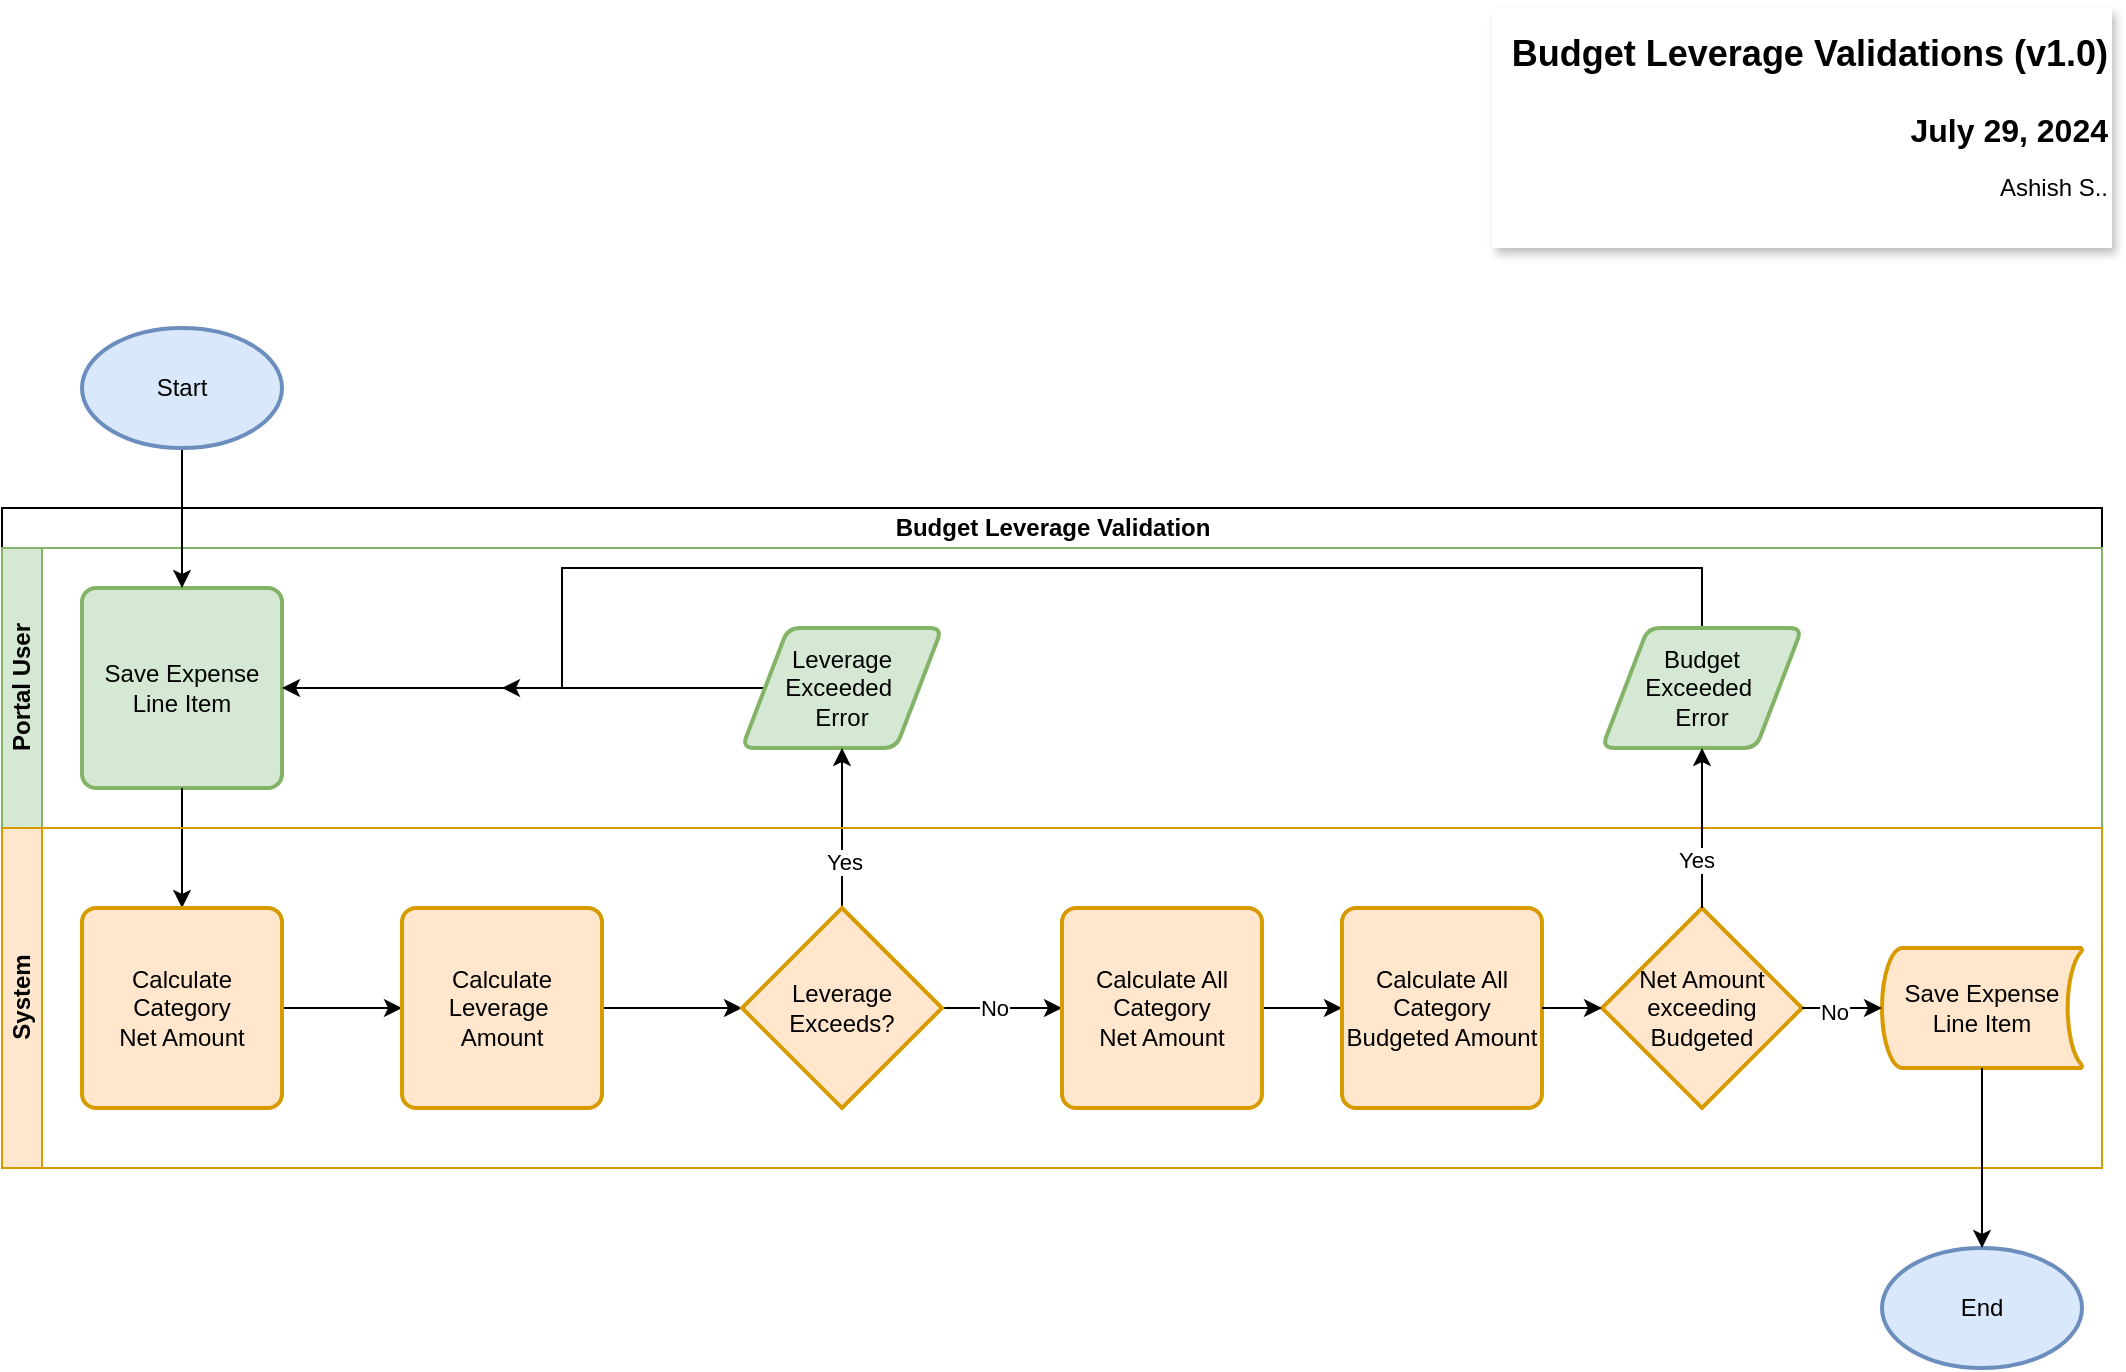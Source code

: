 <mxfile version="24.7.6">
  <diagram name="Budget Leverage Validation" id="o9E_ZcO-ohn3PBuyGAxh">
    <mxGraphModel dx="1323" dy="1593" grid="1" gridSize="10" guides="1" tooltips="1" connect="1" arrows="1" fold="1" page="1" pageScale="1" pageWidth="1100" pageHeight="850" math="0" shadow="0">
      <root>
        <mxCell id="0" />
        <mxCell id="1" parent="0" />
        <mxCell id="ixr9dchUkaIZIX6Q99a1-18" value="Budget Leverage Validation" style="swimlane;childLayout=stackLayout;resizeParent=1;resizeParentMax=0;horizontal=1;startSize=20;horizontalStack=0;html=1;" parent="1" vertex="1">
          <mxGeometry x="25" y="-590" width="1050" height="330" as="geometry" />
        </mxCell>
        <mxCell id="ixr9dchUkaIZIX6Q99a1-19" value="Portal User" style="swimlane;startSize=20;horizontal=0;html=1;fillColor=#d5e8d4;strokeColor=#82b366;" parent="ixr9dchUkaIZIX6Q99a1-18" vertex="1">
          <mxGeometry y="20" width="1050" height="140" as="geometry" />
        </mxCell>
        <mxCell id="ixr9dchUkaIZIX6Q99a1-24" value="Save Expense Line Item" style="rounded=1;whiteSpace=wrap;html=1;absoluteArcSize=1;arcSize=14;strokeWidth=2;fillColor=#d5e8d4;strokeColor=#82b366;" parent="ixr9dchUkaIZIX6Q99a1-19" vertex="1">
          <mxGeometry x="40" y="20" width="100" height="100" as="geometry" />
        </mxCell>
        <mxCell id="ixr9dchUkaIZIX6Q99a1-49" style="edgeStyle=orthogonalEdgeStyle;rounded=0;orthogonalLoop=1;jettySize=auto;html=1;exitX=0;exitY=0.5;exitDx=0;exitDy=0;entryX=1;entryY=0.5;entryDx=0;entryDy=0;" parent="ixr9dchUkaIZIX6Q99a1-19" source="ixr9dchUkaIZIX6Q99a1-29" target="ixr9dchUkaIZIX6Q99a1-24" edge="1">
          <mxGeometry relative="1" as="geometry">
            <mxPoint x="150" y="69.571" as="targetPoint" />
          </mxGeometry>
        </mxCell>
        <mxCell id="ixr9dchUkaIZIX6Q99a1-29" value="Leverage Exceeded&amp;nbsp;&lt;div&gt;Error&lt;/div&gt;" style="shape=parallelogram;html=1;strokeWidth=2;perimeter=parallelogramPerimeter;whiteSpace=wrap;rounded=1;arcSize=12;size=0.23;fillColor=#d5e8d4;strokeColor=#82b366;" parent="ixr9dchUkaIZIX6Q99a1-19" vertex="1">
          <mxGeometry x="370" y="40" width="100" height="60" as="geometry" />
        </mxCell>
        <mxCell id="ixr9dchUkaIZIX6Q99a1-53" style="edgeStyle=none;rounded=0;orthogonalLoop=1;jettySize=auto;html=1;exitX=0.5;exitY=0;exitDx=0;exitDy=0;" parent="ixr9dchUkaIZIX6Q99a1-19" source="ixr9dchUkaIZIX6Q99a1-32" edge="1">
          <mxGeometry relative="1" as="geometry">
            <mxPoint x="250" y="70" as="targetPoint" />
            <Array as="points">
              <mxPoint x="850" y="10" />
              <mxPoint x="280" y="10" />
              <mxPoint x="280" y="70" />
            </Array>
          </mxGeometry>
        </mxCell>
        <mxCell id="ixr9dchUkaIZIX6Q99a1-32" value="Budget Exceeded&amp;nbsp;&lt;div&gt;Error&lt;/div&gt;" style="shape=parallelogram;html=1;strokeWidth=2;perimeter=parallelogramPerimeter;whiteSpace=wrap;rounded=1;arcSize=12;size=0.23;fillColor=#d5e8d4;strokeColor=#82b366;" parent="ixr9dchUkaIZIX6Q99a1-19" vertex="1">
          <mxGeometry x="800" y="40" width="100" height="60" as="geometry" />
        </mxCell>
        <mxCell id="ixr9dchUkaIZIX6Q99a1-36" value="" style="edgeStyle=orthogonalEdgeStyle;rounded=0;orthogonalLoop=1;jettySize=auto;html=1;" parent="ixr9dchUkaIZIX6Q99a1-18" source="ixr9dchUkaIZIX6Q99a1-24" target="ixr9dchUkaIZIX6Q99a1-25" edge="1">
          <mxGeometry relative="1" as="geometry" />
        </mxCell>
        <mxCell id="ixr9dchUkaIZIX6Q99a1-40" style="edgeStyle=orthogonalEdgeStyle;rounded=0;orthogonalLoop=1;jettySize=auto;html=1;exitX=0.5;exitY=0;exitDx=0;exitDy=0;exitPerimeter=0;entryX=0.5;entryY=1;entryDx=0;entryDy=0;" parent="ixr9dchUkaIZIX6Q99a1-18" source="ixr9dchUkaIZIX6Q99a1-28" target="ixr9dchUkaIZIX6Q99a1-29" edge="1">
          <mxGeometry relative="1" as="geometry" />
        </mxCell>
        <mxCell id="ixr9dchUkaIZIX6Q99a1-45" value="Yes" style="edgeLabel;html=1;align=center;verticalAlign=middle;resizable=0;points=[];" parent="ixr9dchUkaIZIX6Q99a1-40" vertex="1" connectable="0">
          <mxGeometry x="-0.43" y="-1" relative="1" as="geometry">
            <mxPoint as="offset" />
          </mxGeometry>
        </mxCell>
        <mxCell id="ixr9dchUkaIZIX6Q99a1-20" value="System" style="swimlane;startSize=20;horizontal=0;html=1;fillColor=#ffe6cc;strokeColor=#d79b00;" parent="ixr9dchUkaIZIX6Q99a1-18" vertex="1">
          <mxGeometry y="160" width="1050" height="170" as="geometry" />
        </mxCell>
        <mxCell id="ixr9dchUkaIZIX6Q99a1-37" value="" style="edgeStyle=orthogonalEdgeStyle;rounded=0;orthogonalLoop=1;jettySize=auto;html=1;" parent="ixr9dchUkaIZIX6Q99a1-20" source="ixr9dchUkaIZIX6Q99a1-25" target="ixr9dchUkaIZIX6Q99a1-27" edge="1">
          <mxGeometry relative="1" as="geometry" />
        </mxCell>
        <UserObject label="Calculate Category&lt;div&gt;Net Amount&lt;/div&gt;" tooltip="Current Category Net Amount + (Difference of Prior Current Period Entered Amount - New Current Period Entered Amount)" id="ixr9dchUkaIZIX6Q99a1-25">
          <mxCell style="rounded=1;whiteSpace=wrap;html=1;absoluteArcSize=1;arcSize=14;strokeWidth=2;fillColor=#ffe6cc;strokeColor=#d79b00;" parent="ixr9dchUkaIZIX6Q99a1-20" vertex="1">
            <mxGeometry x="40" y="40" width="100" height="100" as="geometry" />
          </mxCell>
        </UserObject>
        <mxCell id="ixr9dchUkaIZIX6Q99a1-38" value="" style="edgeStyle=orthogonalEdgeStyle;rounded=0;orthogonalLoop=1;jettySize=auto;html=1;" parent="ixr9dchUkaIZIX6Q99a1-20" source="ixr9dchUkaIZIX6Q99a1-27" target="ixr9dchUkaIZIX6Q99a1-28" edge="1">
          <mxGeometry relative="1" as="geometry" />
        </mxCell>
        <mxCell id="ixr9dchUkaIZIX6Q99a1-27" value="Calculate Leverage&amp;nbsp;&lt;div&gt;Amount&lt;/div&gt;" style="rounded=1;whiteSpace=wrap;html=1;absoluteArcSize=1;arcSize=14;strokeWidth=2;fillColor=#ffe6cc;strokeColor=#d79b00;" parent="ixr9dchUkaIZIX6Q99a1-20" vertex="1">
          <mxGeometry x="200" y="40" width="100" height="100" as="geometry" />
        </mxCell>
        <mxCell id="ixr9dchUkaIZIX6Q99a1-39" value="" style="edgeStyle=orthogonalEdgeStyle;rounded=0;orthogonalLoop=1;jettySize=auto;html=1;" parent="ixr9dchUkaIZIX6Q99a1-20" source="ixr9dchUkaIZIX6Q99a1-28" target="ixr9dchUkaIZIX6Q99a1-30" edge="1">
          <mxGeometry relative="1" as="geometry" />
        </mxCell>
        <mxCell id="ixr9dchUkaIZIX6Q99a1-46" value="No" style="edgeLabel;html=1;align=center;verticalAlign=middle;resizable=0;points=[];" parent="ixr9dchUkaIZIX6Q99a1-39" vertex="1" connectable="0">
          <mxGeometry x="-0.149" relative="1" as="geometry">
            <mxPoint as="offset" />
          </mxGeometry>
        </mxCell>
        <mxCell id="ixr9dchUkaIZIX6Q99a1-28" value="Leverage Exceeds?" style="strokeWidth=2;html=1;shape=mxgraph.flowchart.decision;whiteSpace=wrap;fillColor=#ffe6cc;strokeColor=#d79b00;" parent="ixr9dchUkaIZIX6Q99a1-20" vertex="1">
          <mxGeometry x="370" y="40" width="100" height="100" as="geometry" />
        </mxCell>
        <mxCell id="ixr9dchUkaIZIX6Q99a1-41" style="edgeStyle=orthogonalEdgeStyle;rounded=0;orthogonalLoop=1;jettySize=auto;html=1;exitX=1;exitY=0.5;exitDx=0;exitDy=0;entryX=0;entryY=0.5;entryDx=0;entryDy=0;" parent="ixr9dchUkaIZIX6Q99a1-20" source="ixr9dchUkaIZIX6Q99a1-30" target="ixr9dchUkaIZIX6Q99a1-31" edge="1">
          <mxGeometry relative="1" as="geometry" />
        </mxCell>
        <UserObject label="Calculate All Category&lt;div&gt;Net Amount&lt;/div&gt;" tooltip="Sum of all categories Net Amount + (Difference of Prior Current Period Entered Amount - New Current Period Entered Amount)" id="ixr9dchUkaIZIX6Q99a1-30">
          <mxCell style="rounded=1;whiteSpace=wrap;html=1;absoluteArcSize=1;arcSize=14;strokeWidth=2;fillColor=#ffe6cc;strokeColor=#d79b00;" parent="ixr9dchUkaIZIX6Q99a1-20" vertex="1">
            <mxGeometry x="530" y="40" width="100" height="100" as="geometry" />
          </mxCell>
        </UserObject>
        <UserObject label="Calculate All Category&lt;div&gt;Budgeted Amount&lt;/div&gt;" tooltip="Sum of all Budgeted Amount from Each categories" id="ixr9dchUkaIZIX6Q99a1-31">
          <mxCell style="rounded=1;whiteSpace=wrap;html=1;absoluteArcSize=1;arcSize=14;strokeWidth=2;fillColor=#ffe6cc;strokeColor=#d79b00;" parent="ixr9dchUkaIZIX6Q99a1-20" vertex="1">
            <mxGeometry x="670" y="40" width="100" height="100" as="geometry" />
          </mxCell>
        </UserObject>
        <mxCell id="ixr9dchUkaIZIX6Q99a1-34" value="Save Expense&lt;div&gt;Line Item&lt;/div&gt;" style="strokeWidth=2;html=1;shape=mxgraph.flowchart.stored_data;whiteSpace=wrap;fillColor=#ffe6cc;strokeColor=#d79b00;" parent="ixr9dchUkaIZIX6Q99a1-20" vertex="1">
          <mxGeometry x="940" y="60" width="100" height="60" as="geometry" />
        </mxCell>
        <UserObject label="Net Amount&lt;div&gt;exceeding&lt;/div&gt;&lt;div&gt;Budgeted&lt;/div&gt;" tooltip="If new net amount of all categies &gt; total budgeted amount of all the categories" id="ixr9dchUkaIZIX6Q99a1-56">
          <mxCell style="strokeWidth=2;html=1;shape=mxgraph.flowchart.decision;whiteSpace=wrap;fillColor=#ffe6cc;strokeColor=#d79b00;" parent="ixr9dchUkaIZIX6Q99a1-20" vertex="1">
            <mxGeometry x="800" y="40" width="100" height="100" as="geometry" />
          </mxCell>
        </UserObject>
        <mxCell id="ixr9dchUkaIZIX6Q99a1-57" style="edgeStyle=none;rounded=0;orthogonalLoop=1;jettySize=auto;html=1;exitX=1;exitY=0.5;exitDx=0;exitDy=0;exitPerimeter=0;entryX=0;entryY=0.5;entryDx=0;entryDy=0;entryPerimeter=0;" parent="ixr9dchUkaIZIX6Q99a1-20" source="ixr9dchUkaIZIX6Q99a1-56" target="ixr9dchUkaIZIX6Q99a1-34" edge="1">
          <mxGeometry relative="1" as="geometry" />
        </mxCell>
        <mxCell id="ixr9dchUkaIZIX6Q99a1-63" value="No" style="edgeLabel;html=1;align=center;verticalAlign=middle;resizable=0;points=[];" parent="ixr9dchUkaIZIX6Q99a1-57" vertex="1" connectable="0">
          <mxGeometry x="-0.2" y="-2" relative="1" as="geometry">
            <mxPoint as="offset" />
          </mxGeometry>
        </mxCell>
        <mxCell id="ixr9dchUkaIZIX6Q99a1-58" style="edgeStyle=none;rounded=0;orthogonalLoop=1;jettySize=auto;html=1;exitX=1;exitY=0.5;exitDx=0;exitDy=0;entryX=0;entryY=0.5;entryDx=0;entryDy=0;entryPerimeter=0;" parent="ixr9dchUkaIZIX6Q99a1-20" source="ixr9dchUkaIZIX6Q99a1-31" target="ixr9dchUkaIZIX6Q99a1-56" edge="1">
          <mxGeometry relative="1" as="geometry" />
        </mxCell>
        <mxCell id="ixr9dchUkaIZIX6Q99a1-59" value="" style="edgeStyle=none;rounded=0;orthogonalLoop=1;jettySize=auto;html=1;" parent="ixr9dchUkaIZIX6Q99a1-18" source="ixr9dchUkaIZIX6Q99a1-56" target="ixr9dchUkaIZIX6Q99a1-32" edge="1">
          <mxGeometry relative="1" as="geometry" />
        </mxCell>
        <mxCell id="ixr9dchUkaIZIX6Q99a1-61" value="Yes" style="edgeLabel;html=1;align=center;verticalAlign=middle;resizable=0;points=[];" parent="ixr9dchUkaIZIX6Q99a1-59" vertex="1" connectable="0">
          <mxGeometry x="-0.37" y="3" relative="1" as="geometry">
            <mxPoint y="1" as="offset" />
          </mxGeometry>
        </mxCell>
        <mxCell id="ixr9dchUkaIZIX6Q99a1-35" style="edgeStyle=orthogonalEdgeStyle;rounded=0;orthogonalLoop=1;jettySize=auto;html=1;exitX=0.5;exitY=1;exitDx=0;exitDy=0;exitPerimeter=0;entryX=0.5;entryY=0;entryDx=0;entryDy=0;" parent="1" source="ixr9dchUkaIZIX6Q99a1-23" target="ixr9dchUkaIZIX6Q99a1-24" edge="1">
          <mxGeometry relative="1" as="geometry" />
        </mxCell>
        <mxCell id="ixr9dchUkaIZIX6Q99a1-23" value="Start" style="strokeWidth=2;html=1;shape=mxgraph.flowchart.start_1;whiteSpace=wrap;fillColor=#dae8fc;strokeColor=#6c8ebf;" parent="1" vertex="1">
          <mxGeometry x="65" y="-680" width="100" height="60" as="geometry" />
        </mxCell>
        <mxCell id="ixr9dchUkaIZIX6Q99a1-33" value="End" style="strokeWidth=2;html=1;shape=mxgraph.flowchart.start_1;whiteSpace=wrap;fillColor=#dae8fc;strokeColor=#6c8ebf;" parent="1" vertex="1">
          <mxGeometry x="965" y="-220" width="100" height="60" as="geometry" />
        </mxCell>
        <mxCell id="ixr9dchUkaIZIX6Q99a1-44" value="" style="edgeStyle=orthogonalEdgeStyle;rounded=0;orthogonalLoop=1;jettySize=auto;html=1;" parent="1" source="ixr9dchUkaIZIX6Q99a1-34" target="ixr9dchUkaIZIX6Q99a1-33" edge="1">
          <mxGeometry relative="1" as="geometry" />
        </mxCell>
        <mxCell id="DEt8aINm2b47QELowEMx-1" value="&lt;h1 style=&quot;margin-top: 0px;&quot;&gt;&lt;span style=&quot;&quot;&gt;&lt;b style=&quot;font-size: 18px; text-wrap: nowrap;&quot;&gt;Budget Leverage Validations (v1.0)&lt;/b&gt;&lt;br&gt;&lt;/span&gt;&lt;/h1&gt;&lt;p style=&quot;&quot;&gt;&lt;b style=&quot;text-wrap: nowrap; font-size: medium;&quot;&gt;July 29, 2024&lt;/b&gt;&lt;/p&gt;&lt;p style=&quot;&quot;&gt;&lt;span style=&quot;&quot;&gt;Ashish S..&lt;/span&gt;&lt;/p&gt;" style="text;html=1;whiteSpace=wrap;overflow=hidden;rounded=0;align=right;labelBackgroundColor=none;textShadow=0;labelBorderColor=none;fillColor=default;gradientColor=none;strokeColor=none;glass=0;shadow=1;" vertex="1" parent="1">
          <mxGeometry x="770" y="-840" width="310" height="120" as="geometry" />
        </mxCell>
      </root>
    </mxGraphModel>
  </diagram>
</mxfile>
